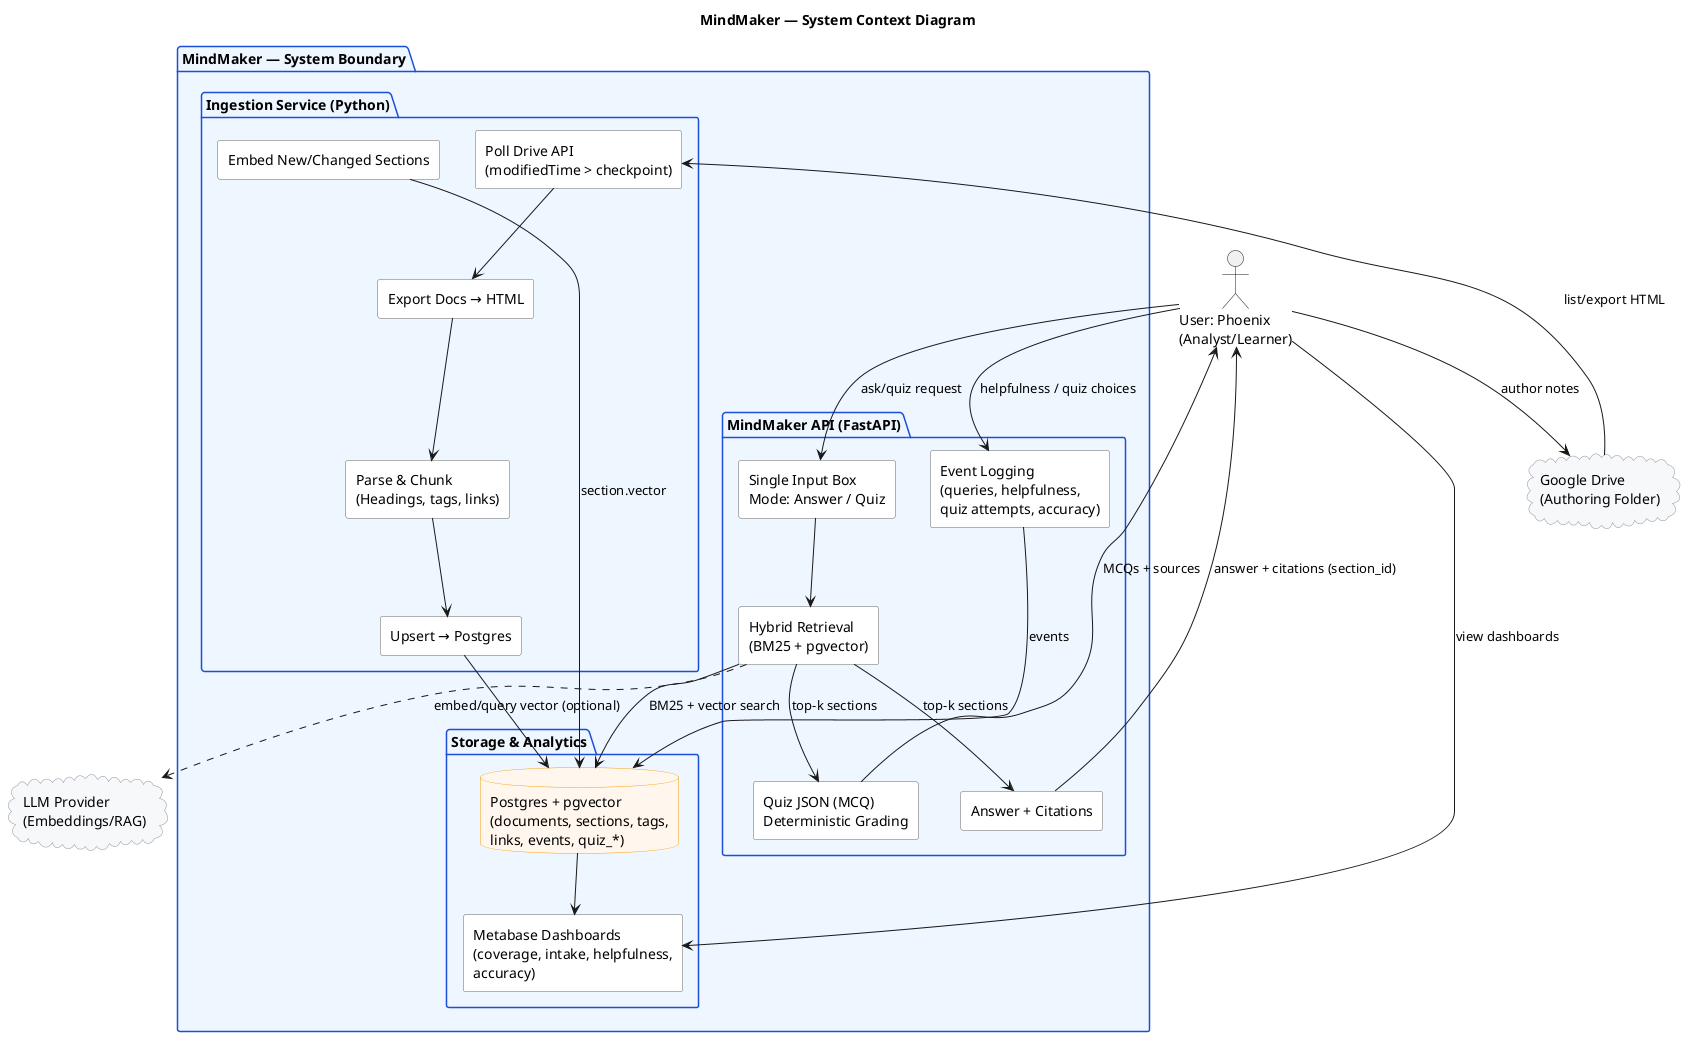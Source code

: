 @startuml
' If your PlantUML host supports includes:
' !include <C4/C4_Context>

' --- Fallback minimal styling if includes aren't available ---
skinparam shadowing false
skinparam rectangle {
  BackgroundColor White
  BorderColor #666
  Rounded 8
}
skinparam cloud {
  BackgroundColor #f6f8fa
  BorderColor #8b949e
}
skinparam database {
  BackgroundColor #fff7ed
  BorderColor #f59e0b
}
skinparam package {
  BackgroundColor #eef6ff
  BorderColor #1d4ed8
}

title MindMaker — System Context Diagram

actor "User: Phoenix\n(Analyst/Learner)" as User
cloud "Google Drive\n(Authoring Folder)" as Drive
cloud "LLM Provider\n(Embeddings/RAG)" as LLM

package "MindMaker — System Boundary" as MM {
  package "Ingestion Service (Python)" as ING {
    rectangle "Poll Drive API\n(modifiedTime > checkpoint)" as P1
    rectangle "Export Docs → HTML" as P2
    rectangle "Parse & Chunk\n(Headings, tags, links)" as P3
    rectangle "Upsert → Postgres" as P4
    rectangle "Embed New/Changed Sections" as P5
  }

  package "MindMaker API (FastAPI)" as API {
    rectangle "Single Input Box\nMode: Answer / Quiz" as A1
    rectangle "Hybrid Retrieval\n(BM25 + pgvector)" as A2
    rectangle "Answer + Citations" as A3
    rectangle "Quiz JSON (MCQ)\nDeterministic Grading" as A4
    rectangle "Event Logging\n(queries, helpfulness,\nquiz attempts, accuracy)" as A5
  }

  package "Storage & Analytics" as DATA {
    database "Postgres + pgvector\n(documents, sections, tags,\nlinks, events, quiz_*)" as PG
    rectangle "Metabase Dashboards\n(coverage, intake, helpfulness,\naccuracy)" as MB
  }
}

' Primary authoring flow
User --> Drive : author notes
Drive --> P1 : list/export HTML
P1 --> P2
P2 --> P3
P3 --> P4
P4 --> PG
P5 --> PG : section.vector

' Retrieval & UX
User --> A1 : ask/quiz request
A1 --> A2
A2 --> PG : BM25 + vector search
A2 --> A3 : top-k sections
A2 --> A4 : top-k sections
A3 --> User : answer + citations (section_id)
A4 --> User : MCQs + sources
User --> A5 : helpfulness / quiz choices
A5 --> PG : events

' Dashboards
PG --> MB
User --> MB : view dashboards

' Optional externalities
A2 ..> LLM : embed/query vector (optional)
@enduml
